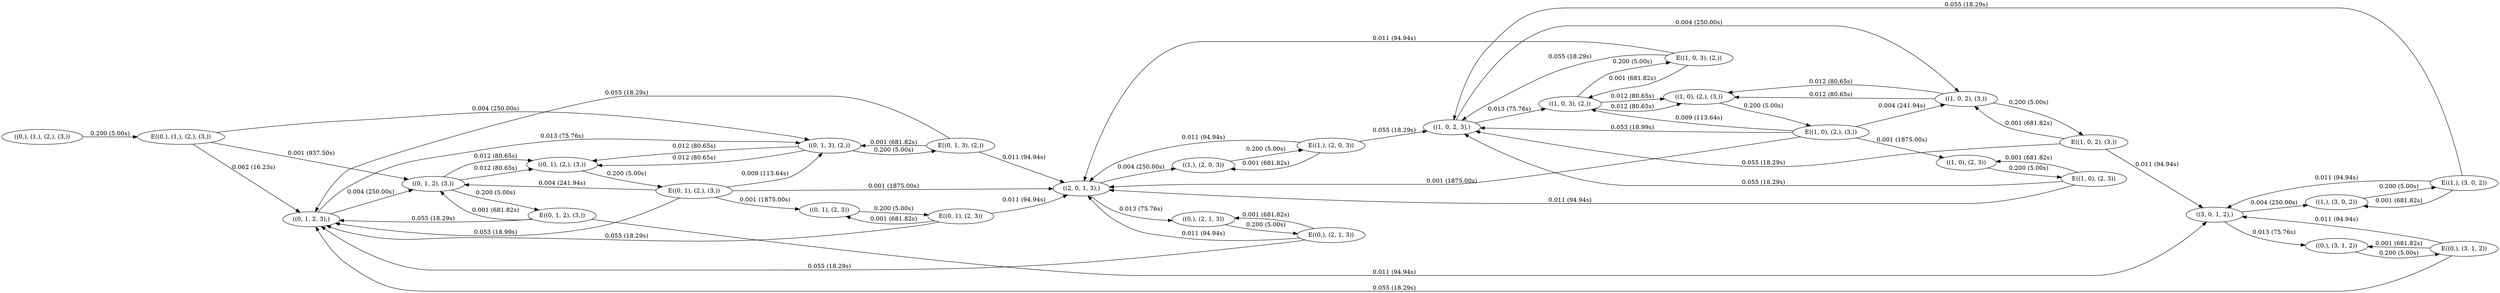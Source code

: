 digraph markov_chain { 
rankdir=LR;
"((0,), (1,), (2,), (3,))" -> "E((0,), (1,), (2,), (3,))" [ label = "0.200 (5.00s)" ]; 
"E((0,), (1,), (2,), (3,))" -> "((0, 1, 2, 3),)" [label = "0.062 (16.23s)" ]; 
"E((0,), (1,), (2,), (3,))" -> "((0, 1, 2), (3,))" [label = "0.001 (937.50s)" ]; 
"E((0,), (1,), (2,), (3,))" -> "((0, 1, 3), (2,))" [label = "0.004 (250.00s)" ]; 
"((0, 1, 2, 3),)" -> "((0, 1, 2), (3,))" [ label = "0.004 (250.00s)" ]; 
"((0, 1, 2, 3),)" -> "((0, 1, 3), (2,))" [ label = "0.013 (75.76s)" ]; 
"((0, 1, 3), (2,))" -> "E((0, 1, 3), (2,))" [ label = "0.200 (5.00s)" ]; 
"E((0, 1, 3), (2,))" -> "((0, 1, 2, 3),)" [label = "0.055 (18.29s)" ]; 
"E((0, 1, 3), (2,))" -> "((0, 1, 3), (2,))" [label = "0.001 (681.82s)" ]; 
"E((0, 1, 3), (2,))" -> "((2, 0, 1, 3),)" [label = "0.011 (94.94s)" ]; 
"((0, 1, 3), (2,))" -> "((0, 1), (2,), (3,))" [ label = "0.012 (80.65s)" ]; 
"((0, 1, 3), (2,))" -> "((0, 1), (2,), (3,))" [ label = "0.012 (80.65s)" ]; 
"((0, 1, 2), (3,))" -> "E((0, 1, 2), (3,))" [ label = "0.200 (5.00s)" ]; 
"E((0, 1, 2), (3,))" -> "((0, 1, 2, 3),)" [label = "0.055 (18.29s)" ]; 
"E((0, 1, 2), (3,))" -> "((3, 0, 1, 2),)" [label = "0.011 (94.94s)" ]; 
"E((0, 1, 2), (3,))" -> "((0, 1, 2), (3,))" [label = "0.001 (681.82s)" ]; 
"((0, 1, 2), (3,))" -> "((0, 1), (2,), (3,))" [ label = "0.012 (80.65s)" ]; 
"((0, 1, 2), (3,))" -> "((0, 1), (2,), (3,))" [ label = "0.012 (80.65s)" ]; 
"((2, 0, 1, 3),)" -> "((1,), (2, 0, 3))" [ label = "0.004 (250.00s)" ]; 
"((2, 0, 1, 3),)" -> "((0,), (2, 1, 3))" [ label = "0.013 (75.76s)" ]; 
"((0, 1), (2,), (3,))" -> "E((0, 1), (2,), (3,))" [ label = "0.200 (5.00s)" ]; 
"E((0, 1), (2,), (3,))" -> "((0, 1, 2), (3,))" [label = "0.004 (241.94s)" ]; 
"E((0, 1), (2,), (3,))" -> "((0, 1, 2, 3),)" [label = "0.053 (18.99s)" ]; 
"E((0, 1), (2,), (3,))" -> "((0, 1), (2, 3))" [label = "0.001 (1875.00s)" ]; 
"E((0, 1), (2,), (3,))" -> "((0, 1, 3), (2,))" [label = "0.009 (113.64s)" ]; 
"E((0, 1), (2,), (3,))" -> "((2, 0, 1, 3),)" [label = "0.001 (1875.00s)" ]; 
"((3, 0, 1, 2),)" -> "((1,), (3, 0, 2))" [ label = "0.004 (250.00s)" ]; 
"((3, 0, 1, 2),)" -> "((0,), (3, 1, 2))" [ label = "0.013 (75.76s)" ]; 
"((1,), (2, 0, 3))" -> "E((1,), (2, 0, 3))" [ label = "0.200 (5.00s)" ]; 
"E((1,), (2, 0, 3))" -> "((1,), (2, 0, 3))" [label = "0.001 (681.82s)" ]; 
"E((1,), (2, 0, 3))" -> "((1, 0, 2, 3),)" [label = "0.055 (18.29s)" ]; 
"E((1,), (2, 0, 3))" -> "((2, 0, 1, 3),)" [label = "0.011 (94.94s)" ]; 
"((0,), (2, 1, 3))" -> "E((0,), (2, 1, 3))" [ label = "0.200 (5.00s)" ]; 
"E((0,), (2, 1, 3))" -> "((0, 1, 2, 3),)" [label = "0.055 (18.29s)" ]; 
"E((0,), (2, 1, 3))" -> "((0,), (2, 1, 3))" [label = "0.001 (681.82s)" ]; 
"E((0,), (2, 1, 3))" -> "((2, 0, 1, 3),)" [label = "0.011 (94.94s)" ]; 
"((1,), (3, 0, 2))" -> "E((1,), (3, 0, 2))" [ label = "0.200 (5.00s)" ]; 
"E((1,), (3, 0, 2))" -> "((1, 0, 2, 3),)" [label = "0.055 (18.29s)" ]; 
"E((1,), (3, 0, 2))" -> "((3, 0, 1, 2),)" [label = "0.011 (94.94s)" ]; 
"E((1,), (3, 0, 2))" -> "((1,), (3, 0, 2))" [label = "0.001 (681.82s)" ]; 
"((0, 1), (2, 3))" -> "E((0, 1), (2, 3))" [ label = "0.200 (5.00s)" ]; 
"E((0, 1), (2, 3))" -> "((0, 1, 2, 3),)" [label = "0.055 (18.29s)" ]; 
"E((0, 1), (2, 3))" -> "((0, 1), (2, 3))" [label = "0.001 (681.82s)" ]; 
"E((0, 1), (2, 3))" -> "((2, 0, 1, 3),)" [label = "0.011 (94.94s)" ]; 
"((1, 0, 2, 3),)" -> "((1, 0, 3), (2,))" [ label = "0.013 (75.76s)" ]; 
"((1, 0, 2, 3),)" -> "((1, 0, 2), (3,))" [ label = "0.004 (250.00s)" ]; 
"((1, 0, 3), (2,))" -> "E((1, 0, 3), (2,))" [ label = "0.200 (5.00s)" ]; 
"E((1, 0, 3), (2,))" -> "((1, 0, 3), (2,))" [label = "0.001 (681.82s)" ]; 
"E((1, 0, 3), (2,))" -> "((1, 0, 2, 3),)" [label = "0.055 (18.29s)" ]; 
"E((1, 0, 3), (2,))" -> "((2, 0, 1, 3),)" [label = "0.011 (94.94s)" ]; 
"((1, 0, 3), (2,))" -> "((1, 0), (2,), (3,))" [ label = "0.012 (80.65s)" ]; 
"((1, 0, 3), (2,))" -> "((1, 0), (2,), (3,))" [ label = "0.012 (80.65s)" ]; 
"((0,), (3, 1, 2))" -> "E((0,), (3, 1, 2))" [ label = "0.200 (5.00s)" ]; 
"E((0,), (3, 1, 2))" -> "((0, 1, 2, 3),)" [label = "0.055 (18.29s)" ]; 
"E((0,), (3, 1, 2))" -> "((3, 0, 1, 2),)" [label = "0.011 (94.94s)" ]; 
"E((0,), (3, 1, 2))" -> "((0,), (3, 1, 2))" [label = "0.001 (681.82s)" ]; 
"((1, 0, 2), (3,))" -> "E((1, 0, 2), (3,))" [ label = "0.200 (5.00s)" ]; 
"E((1, 0, 2), (3,))" -> "((1, 0, 2, 3),)" [label = "0.055 (18.29s)" ]; 
"E((1, 0, 2), (3,))" -> "((3, 0, 1, 2),)" [label = "0.011 (94.94s)" ]; 
"E((1, 0, 2), (3,))" -> "((1, 0, 2), (3,))" [label = "0.001 (681.82s)" ]; 
"((1, 0, 2), (3,))" -> "((1, 0), (2,), (3,))" [ label = "0.012 (80.65s)" ]; 
"((1, 0, 2), (3,))" -> "((1, 0), (2,), (3,))" [ label = "0.012 (80.65s)" ]; 
"((1, 0), (2,), (3,))" -> "E((1, 0), (2,), (3,))" [ label = "0.200 (5.00s)" ]; 
"E((1, 0), (2,), (3,))" -> "((1, 0, 2, 3),)" [label = "0.053 (18.99s)" ]; 
"E((1, 0), (2,), (3,))" -> "((1, 0), (2, 3))" [label = "0.001 (1875.00s)" ]; 
"E((1, 0), (2,), (3,))" -> "((2, 0, 1, 3),)" [label = "0.001 (1875.00s)" ]; 
"E((1, 0), (2,), (3,))" -> "((1, 0, 3), (2,))" [label = "0.009 (113.64s)" ]; 
"E((1, 0), (2,), (3,))" -> "((1, 0, 2), (3,))" [label = "0.004 (241.94s)" ]; 
"((1, 0), (2, 3))" -> "E((1, 0), (2, 3))" [ label = "0.200 (5.00s)" ]; 
"E((1, 0), (2, 3))" -> "((1, 0), (2, 3))" [label = "0.001 (681.82s)" ]; 
"E((1, 0), (2, 3))" -> "((1, 0, 2, 3),)" [label = "0.055 (18.29s)" ]; 
"E((1, 0), (2, 3))" -> "((2, 0, 1, 3),)" [label = "0.011 (94.94s)" ]; 
}
